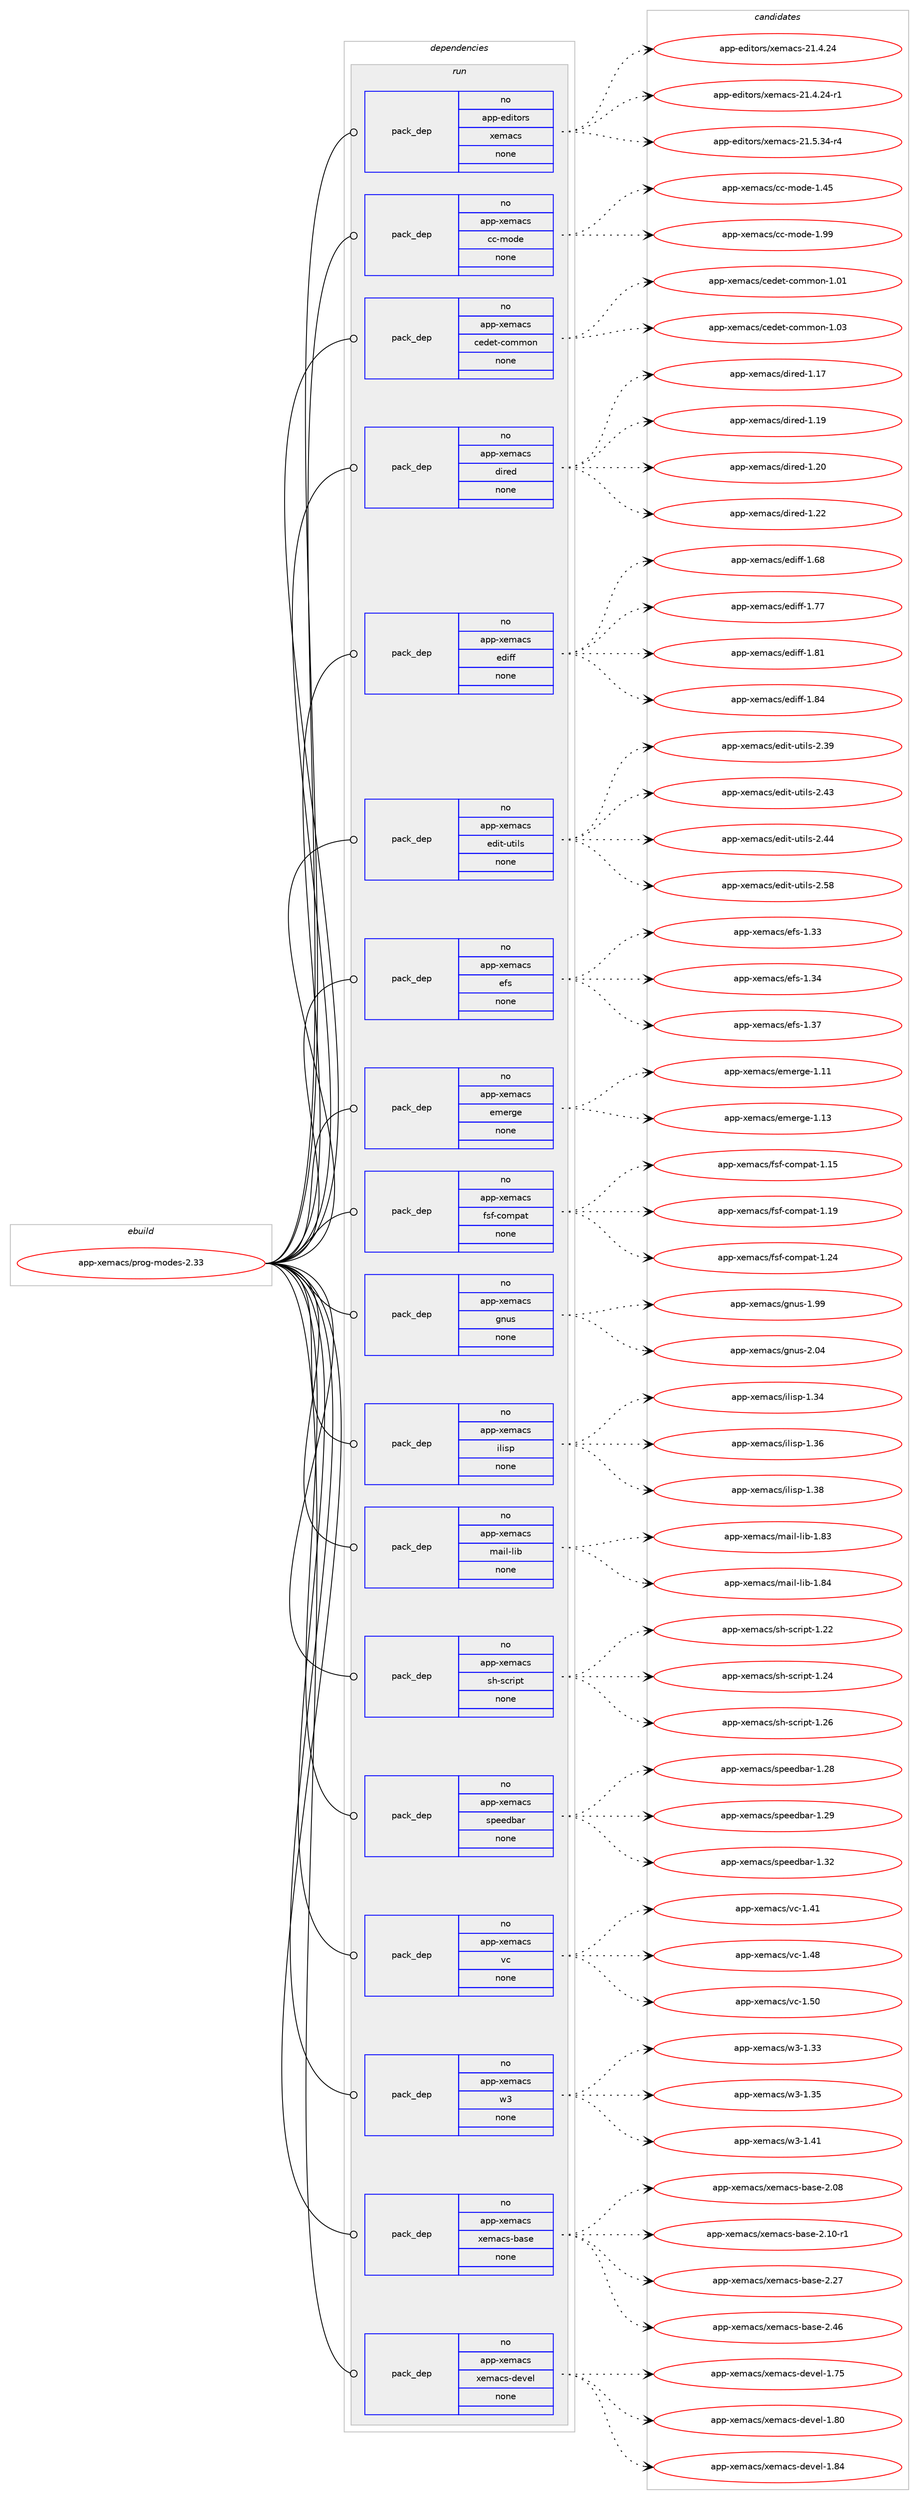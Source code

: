 digraph prolog {

# *************
# Graph options
# *************

newrank=true;
concentrate=true;
compound=true;
graph [rankdir=LR,fontname=Helvetica,fontsize=10,ranksep=1.5];#, ranksep=2.5, nodesep=0.2];
edge  [arrowhead=vee];
node  [fontname=Helvetica,fontsize=10];

# **********
# The ebuild
# **********

subgraph cluster_leftcol {
color=gray;
rank=same;
label=<<i>ebuild</i>>;
id [label="app-xemacs/prog-modes-2.33", color=red, width=4, href="../app-xemacs/prog-modes-2.33.svg"];
}

# ****************
# The dependencies
# ****************

subgraph cluster_midcol {
color=gray;
label=<<i>dependencies</i>>;
subgraph cluster_compile {
fillcolor="#eeeeee";
style=filled;
label=<<i>compile</i>>;
}
subgraph cluster_compileandrun {
fillcolor="#eeeeee";
style=filled;
label=<<i>compile and run</i>>;
}
subgraph cluster_run {
fillcolor="#eeeeee";
style=filled;
label=<<i>run</i>>;
subgraph pack938643 {
dependency1315925 [label=<<TABLE BORDER="0" CELLBORDER="1" CELLSPACING="0" CELLPADDING="4" WIDTH="220"><TR><TD ROWSPAN="6" CELLPADDING="30">pack_dep</TD></TR><TR><TD WIDTH="110">no</TD></TR><TR><TD>app-editors</TD></TR><TR><TD>xemacs</TD></TR><TR><TD>none</TD></TR><TR><TD></TD></TR></TABLE>>, shape=none, color=blue];
}
id:e -> dependency1315925:w [weight=20,style="solid",arrowhead="odot"];
subgraph pack938644 {
dependency1315926 [label=<<TABLE BORDER="0" CELLBORDER="1" CELLSPACING="0" CELLPADDING="4" WIDTH="220"><TR><TD ROWSPAN="6" CELLPADDING="30">pack_dep</TD></TR><TR><TD WIDTH="110">no</TD></TR><TR><TD>app-xemacs</TD></TR><TR><TD>cc-mode</TD></TR><TR><TD>none</TD></TR><TR><TD></TD></TR></TABLE>>, shape=none, color=blue];
}
id:e -> dependency1315926:w [weight=20,style="solid",arrowhead="odot"];
subgraph pack938645 {
dependency1315927 [label=<<TABLE BORDER="0" CELLBORDER="1" CELLSPACING="0" CELLPADDING="4" WIDTH="220"><TR><TD ROWSPAN="6" CELLPADDING="30">pack_dep</TD></TR><TR><TD WIDTH="110">no</TD></TR><TR><TD>app-xemacs</TD></TR><TR><TD>cedet-common</TD></TR><TR><TD>none</TD></TR><TR><TD></TD></TR></TABLE>>, shape=none, color=blue];
}
id:e -> dependency1315927:w [weight=20,style="solid",arrowhead="odot"];
subgraph pack938646 {
dependency1315928 [label=<<TABLE BORDER="0" CELLBORDER="1" CELLSPACING="0" CELLPADDING="4" WIDTH="220"><TR><TD ROWSPAN="6" CELLPADDING="30">pack_dep</TD></TR><TR><TD WIDTH="110">no</TD></TR><TR><TD>app-xemacs</TD></TR><TR><TD>dired</TD></TR><TR><TD>none</TD></TR><TR><TD></TD></TR></TABLE>>, shape=none, color=blue];
}
id:e -> dependency1315928:w [weight=20,style="solid",arrowhead="odot"];
subgraph pack938647 {
dependency1315929 [label=<<TABLE BORDER="0" CELLBORDER="1" CELLSPACING="0" CELLPADDING="4" WIDTH="220"><TR><TD ROWSPAN="6" CELLPADDING="30">pack_dep</TD></TR><TR><TD WIDTH="110">no</TD></TR><TR><TD>app-xemacs</TD></TR><TR><TD>ediff</TD></TR><TR><TD>none</TD></TR><TR><TD></TD></TR></TABLE>>, shape=none, color=blue];
}
id:e -> dependency1315929:w [weight=20,style="solid",arrowhead="odot"];
subgraph pack938648 {
dependency1315930 [label=<<TABLE BORDER="0" CELLBORDER="1" CELLSPACING="0" CELLPADDING="4" WIDTH="220"><TR><TD ROWSPAN="6" CELLPADDING="30">pack_dep</TD></TR><TR><TD WIDTH="110">no</TD></TR><TR><TD>app-xemacs</TD></TR><TR><TD>edit-utils</TD></TR><TR><TD>none</TD></TR><TR><TD></TD></TR></TABLE>>, shape=none, color=blue];
}
id:e -> dependency1315930:w [weight=20,style="solid",arrowhead="odot"];
subgraph pack938649 {
dependency1315931 [label=<<TABLE BORDER="0" CELLBORDER="1" CELLSPACING="0" CELLPADDING="4" WIDTH="220"><TR><TD ROWSPAN="6" CELLPADDING="30">pack_dep</TD></TR><TR><TD WIDTH="110">no</TD></TR><TR><TD>app-xemacs</TD></TR><TR><TD>efs</TD></TR><TR><TD>none</TD></TR><TR><TD></TD></TR></TABLE>>, shape=none, color=blue];
}
id:e -> dependency1315931:w [weight=20,style="solid",arrowhead="odot"];
subgraph pack938650 {
dependency1315932 [label=<<TABLE BORDER="0" CELLBORDER="1" CELLSPACING="0" CELLPADDING="4" WIDTH="220"><TR><TD ROWSPAN="6" CELLPADDING="30">pack_dep</TD></TR><TR><TD WIDTH="110">no</TD></TR><TR><TD>app-xemacs</TD></TR><TR><TD>emerge</TD></TR><TR><TD>none</TD></TR><TR><TD></TD></TR></TABLE>>, shape=none, color=blue];
}
id:e -> dependency1315932:w [weight=20,style="solid",arrowhead="odot"];
subgraph pack938651 {
dependency1315933 [label=<<TABLE BORDER="0" CELLBORDER="1" CELLSPACING="0" CELLPADDING="4" WIDTH="220"><TR><TD ROWSPAN="6" CELLPADDING="30">pack_dep</TD></TR><TR><TD WIDTH="110">no</TD></TR><TR><TD>app-xemacs</TD></TR><TR><TD>fsf-compat</TD></TR><TR><TD>none</TD></TR><TR><TD></TD></TR></TABLE>>, shape=none, color=blue];
}
id:e -> dependency1315933:w [weight=20,style="solid",arrowhead="odot"];
subgraph pack938652 {
dependency1315934 [label=<<TABLE BORDER="0" CELLBORDER="1" CELLSPACING="0" CELLPADDING="4" WIDTH="220"><TR><TD ROWSPAN="6" CELLPADDING="30">pack_dep</TD></TR><TR><TD WIDTH="110">no</TD></TR><TR><TD>app-xemacs</TD></TR><TR><TD>gnus</TD></TR><TR><TD>none</TD></TR><TR><TD></TD></TR></TABLE>>, shape=none, color=blue];
}
id:e -> dependency1315934:w [weight=20,style="solid",arrowhead="odot"];
subgraph pack938653 {
dependency1315935 [label=<<TABLE BORDER="0" CELLBORDER="1" CELLSPACING="0" CELLPADDING="4" WIDTH="220"><TR><TD ROWSPAN="6" CELLPADDING="30">pack_dep</TD></TR><TR><TD WIDTH="110">no</TD></TR><TR><TD>app-xemacs</TD></TR><TR><TD>ilisp</TD></TR><TR><TD>none</TD></TR><TR><TD></TD></TR></TABLE>>, shape=none, color=blue];
}
id:e -> dependency1315935:w [weight=20,style="solid",arrowhead="odot"];
subgraph pack938654 {
dependency1315936 [label=<<TABLE BORDER="0" CELLBORDER="1" CELLSPACING="0" CELLPADDING="4" WIDTH="220"><TR><TD ROWSPAN="6" CELLPADDING="30">pack_dep</TD></TR><TR><TD WIDTH="110">no</TD></TR><TR><TD>app-xemacs</TD></TR><TR><TD>mail-lib</TD></TR><TR><TD>none</TD></TR><TR><TD></TD></TR></TABLE>>, shape=none, color=blue];
}
id:e -> dependency1315936:w [weight=20,style="solid",arrowhead="odot"];
subgraph pack938655 {
dependency1315937 [label=<<TABLE BORDER="0" CELLBORDER="1" CELLSPACING="0" CELLPADDING="4" WIDTH="220"><TR><TD ROWSPAN="6" CELLPADDING="30">pack_dep</TD></TR><TR><TD WIDTH="110">no</TD></TR><TR><TD>app-xemacs</TD></TR><TR><TD>sh-script</TD></TR><TR><TD>none</TD></TR><TR><TD></TD></TR></TABLE>>, shape=none, color=blue];
}
id:e -> dependency1315937:w [weight=20,style="solid",arrowhead="odot"];
subgraph pack938656 {
dependency1315938 [label=<<TABLE BORDER="0" CELLBORDER="1" CELLSPACING="0" CELLPADDING="4" WIDTH="220"><TR><TD ROWSPAN="6" CELLPADDING="30">pack_dep</TD></TR><TR><TD WIDTH="110">no</TD></TR><TR><TD>app-xemacs</TD></TR><TR><TD>speedbar</TD></TR><TR><TD>none</TD></TR><TR><TD></TD></TR></TABLE>>, shape=none, color=blue];
}
id:e -> dependency1315938:w [weight=20,style="solid",arrowhead="odot"];
subgraph pack938657 {
dependency1315939 [label=<<TABLE BORDER="0" CELLBORDER="1" CELLSPACING="0" CELLPADDING="4" WIDTH="220"><TR><TD ROWSPAN="6" CELLPADDING="30">pack_dep</TD></TR><TR><TD WIDTH="110">no</TD></TR><TR><TD>app-xemacs</TD></TR><TR><TD>vc</TD></TR><TR><TD>none</TD></TR><TR><TD></TD></TR></TABLE>>, shape=none, color=blue];
}
id:e -> dependency1315939:w [weight=20,style="solid",arrowhead="odot"];
subgraph pack938658 {
dependency1315940 [label=<<TABLE BORDER="0" CELLBORDER="1" CELLSPACING="0" CELLPADDING="4" WIDTH="220"><TR><TD ROWSPAN="6" CELLPADDING="30">pack_dep</TD></TR><TR><TD WIDTH="110">no</TD></TR><TR><TD>app-xemacs</TD></TR><TR><TD>w3</TD></TR><TR><TD>none</TD></TR><TR><TD></TD></TR></TABLE>>, shape=none, color=blue];
}
id:e -> dependency1315940:w [weight=20,style="solid",arrowhead="odot"];
subgraph pack938659 {
dependency1315941 [label=<<TABLE BORDER="0" CELLBORDER="1" CELLSPACING="0" CELLPADDING="4" WIDTH="220"><TR><TD ROWSPAN="6" CELLPADDING="30">pack_dep</TD></TR><TR><TD WIDTH="110">no</TD></TR><TR><TD>app-xemacs</TD></TR><TR><TD>xemacs-base</TD></TR><TR><TD>none</TD></TR><TR><TD></TD></TR></TABLE>>, shape=none, color=blue];
}
id:e -> dependency1315941:w [weight=20,style="solid",arrowhead="odot"];
subgraph pack938660 {
dependency1315942 [label=<<TABLE BORDER="0" CELLBORDER="1" CELLSPACING="0" CELLPADDING="4" WIDTH="220"><TR><TD ROWSPAN="6" CELLPADDING="30">pack_dep</TD></TR><TR><TD WIDTH="110">no</TD></TR><TR><TD>app-xemacs</TD></TR><TR><TD>xemacs-devel</TD></TR><TR><TD>none</TD></TR><TR><TD></TD></TR></TABLE>>, shape=none, color=blue];
}
id:e -> dependency1315942:w [weight=20,style="solid",arrowhead="odot"];
}
}

# **************
# The candidates
# **************

subgraph cluster_choices {
rank=same;
color=gray;
label=<<i>candidates</i>>;

subgraph choice938643 {
color=black;
nodesep=1;
choice97112112451011001051161111141154712010110997991154550494652465052 [label="app-editors/xemacs-21.4.24", color=red, width=4,href="../app-editors/xemacs-21.4.24.svg"];
choice971121124510110010511611111411547120101109979911545504946524650524511449 [label="app-editors/xemacs-21.4.24-r1", color=red, width=4,href="../app-editors/xemacs-21.4.24-r1.svg"];
choice971121124510110010511611111411547120101109979911545504946534651524511452 [label="app-editors/xemacs-21.5.34-r4", color=red, width=4,href="../app-editors/xemacs-21.5.34-r4.svg"];
dependency1315925:e -> choice97112112451011001051161111141154712010110997991154550494652465052:w [style=dotted,weight="100"];
dependency1315925:e -> choice971121124510110010511611111411547120101109979911545504946524650524511449:w [style=dotted,weight="100"];
dependency1315925:e -> choice971121124510110010511611111411547120101109979911545504946534651524511452:w [style=dotted,weight="100"];
}
subgraph choice938644 {
color=black;
nodesep=1;
choice97112112451201011099799115479999451091111001014549465253 [label="app-xemacs/cc-mode-1.45", color=red, width=4,href="../app-xemacs/cc-mode-1.45.svg"];
choice97112112451201011099799115479999451091111001014549465757 [label="app-xemacs/cc-mode-1.99", color=red, width=4,href="../app-xemacs/cc-mode-1.99.svg"];
dependency1315926:e -> choice97112112451201011099799115479999451091111001014549465253:w [style=dotted,weight="100"];
dependency1315926:e -> choice97112112451201011099799115479999451091111001014549465757:w [style=dotted,weight="100"];
}
subgraph choice938645 {
color=black;
nodesep=1;
choice97112112451201011099799115479910110010111645991111091091111104549464849 [label="app-xemacs/cedet-common-1.01", color=red, width=4,href="../app-xemacs/cedet-common-1.01.svg"];
choice97112112451201011099799115479910110010111645991111091091111104549464851 [label="app-xemacs/cedet-common-1.03", color=red, width=4,href="../app-xemacs/cedet-common-1.03.svg"];
dependency1315927:e -> choice97112112451201011099799115479910110010111645991111091091111104549464849:w [style=dotted,weight="100"];
dependency1315927:e -> choice97112112451201011099799115479910110010111645991111091091111104549464851:w [style=dotted,weight="100"];
}
subgraph choice938646 {
color=black;
nodesep=1;
choice97112112451201011099799115471001051141011004549464955 [label="app-xemacs/dired-1.17", color=red, width=4,href="../app-xemacs/dired-1.17.svg"];
choice97112112451201011099799115471001051141011004549464957 [label="app-xemacs/dired-1.19", color=red, width=4,href="../app-xemacs/dired-1.19.svg"];
choice97112112451201011099799115471001051141011004549465048 [label="app-xemacs/dired-1.20", color=red, width=4,href="../app-xemacs/dired-1.20.svg"];
choice97112112451201011099799115471001051141011004549465050 [label="app-xemacs/dired-1.22", color=red, width=4,href="../app-xemacs/dired-1.22.svg"];
dependency1315928:e -> choice97112112451201011099799115471001051141011004549464955:w [style=dotted,weight="100"];
dependency1315928:e -> choice97112112451201011099799115471001051141011004549464957:w [style=dotted,weight="100"];
dependency1315928:e -> choice97112112451201011099799115471001051141011004549465048:w [style=dotted,weight="100"];
dependency1315928:e -> choice97112112451201011099799115471001051141011004549465050:w [style=dotted,weight="100"];
}
subgraph choice938647 {
color=black;
nodesep=1;
choice97112112451201011099799115471011001051021024549465456 [label="app-xemacs/ediff-1.68", color=red, width=4,href="../app-xemacs/ediff-1.68.svg"];
choice97112112451201011099799115471011001051021024549465555 [label="app-xemacs/ediff-1.77", color=red, width=4,href="../app-xemacs/ediff-1.77.svg"];
choice97112112451201011099799115471011001051021024549465649 [label="app-xemacs/ediff-1.81", color=red, width=4,href="../app-xemacs/ediff-1.81.svg"];
choice97112112451201011099799115471011001051021024549465652 [label="app-xemacs/ediff-1.84", color=red, width=4,href="../app-xemacs/ediff-1.84.svg"];
dependency1315929:e -> choice97112112451201011099799115471011001051021024549465456:w [style=dotted,weight="100"];
dependency1315929:e -> choice97112112451201011099799115471011001051021024549465555:w [style=dotted,weight="100"];
dependency1315929:e -> choice97112112451201011099799115471011001051021024549465649:w [style=dotted,weight="100"];
dependency1315929:e -> choice97112112451201011099799115471011001051021024549465652:w [style=dotted,weight="100"];
}
subgraph choice938648 {
color=black;
nodesep=1;
choice9711211245120101109979911547101100105116451171161051081154550465157 [label="app-xemacs/edit-utils-2.39", color=red, width=4,href="../app-xemacs/edit-utils-2.39.svg"];
choice9711211245120101109979911547101100105116451171161051081154550465251 [label="app-xemacs/edit-utils-2.43", color=red, width=4,href="../app-xemacs/edit-utils-2.43.svg"];
choice9711211245120101109979911547101100105116451171161051081154550465252 [label="app-xemacs/edit-utils-2.44", color=red, width=4,href="../app-xemacs/edit-utils-2.44.svg"];
choice9711211245120101109979911547101100105116451171161051081154550465356 [label="app-xemacs/edit-utils-2.58", color=red, width=4,href="../app-xemacs/edit-utils-2.58.svg"];
dependency1315930:e -> choice9711211245120101109979911547101100105116451171161051081154550465157:w [style=dotted,weight="100"];
dependency1315930:e -> choice9711211245120101109979911547101100105116451171161051081154550465251:w [style=dotted,weight="100"];
dependency1315930:e -> choice9711211245120101109979911547101100105116451171161051081154550465252:w [style=dotted,weight="100"];
dependency1315930:e -> choice9711211245120101109979911547101100105116451171161051081154550465356:w [style=dotted,weight="100"];
}
subgraph choice938649 {
color=black;
nodesep=1;
choice97112112451201011099799115471011021154549465151 [label="app-xemacs/efs-1.33", color=red, width=4,href="../app-xemacs/efs-1.33.svg"];
choice97112112451201011099799115471011021154549465152 [label="app-xemacs/efs-1.34", color=red, width=4,href="../app-xemacs/efs-1.34.svg"];
choice97112112451201011099799115471011021154549465155 [label="app-xemacs/efs-1.37", color=red, width=4,href="../app-xemacs/efs-1.37.svg"];
dependency1315931:e -> choice97112112451201011099799115471011021154549465151:w [style=dotted,weight="100"];
dependency1315931:e -> choice97112112451201011099799115471011021154549465152:w [style=dotted,weight="100"];
dependency1315931:e -> choice97112112451201011099799115471011021154549465155:w [style=dotted,weight="100"];
}
subgraph choice938650 {
color=black;
nodesep=1;
choice97112112451201011099799115471011091011141031014549464949 [label="app-xemacs/emerge-1.11", color=red, width=4,href="../app-xemacs/emerge-1.11.svg"];
choice97112112451201011099799115471011091011141031014549464951 [label="app-xemacs/emerge-1.13", color=red, width=4,href="../app-xemacs/emerge-1.13.svg"];
dependency1315932:e -> choice97112112451201011099799115471011091011141031014549464949:w [style=dotted,weight="100"];
dependency1315932:e -> choice97112112451201011099799115471011091011141031014549464951:w [style=dotted,weight="100"];
}
subgraph choice938651 {
color=black;
nodesep=1;
choice97112112451201011099799115471021151024599111109112971164549464953 [label="app-xemacs/fsf-compat-1.15", color=red, width=4,href="../app-xemacs/fsf-compat-1.15.svg"];
choice97112112451201011099799115471021151024599111109112971164549464957 [label="app-xemacs/fsf-compat-1.19", color=red, width=4,href="../app-xemacs/fsf-compat-1.19.svg"];
choice97112112451201011099799115471021151024599111109112971164549465052 [label="app-xemacs/fsf-compat-1.24", color=red, width=4,href="../app-xemacs/fsf-compat-1.24.svg"];
dependency1315933:e -> choice97112112451201011099799115471021151024599111109112971164549464953:w [style=dotted,weight="100"];
dependency1315933:e -> choice97112112451201011099799115471021151024599111109112971164549464957:w [style=dotted,weight="100"];
dependency1315933:e -> choice97112112451201011099799115471021151024599111109112971164549465052:w [style=dotted,weight="100"];
}
subgraph choice938652 {
color=black;
nodesep=1;
choice97112112451201011099799115471031101171154549465757 [label="app-xemacs/gnus-1.99", color=red, width=4,href="../app-xemacs/gnus-1.99.svg"];
choice97112112451201011099799115471031101171154550464852 [label="app-xemacs/gnus-2.04", color=red, width=4,href="../app-xemacs/gnus-2.04.svg"];
dependency1315934:e -> choice97112112451201011099799115471031101171154549465757:w [style=dotted,weight="100"];
dependency1315934:e -> choice97112112451201011099799115471031101171154550464852:w [style=dotted,weight="100"];
}
subgraph choice938653 {
color=black;
nodesep=1;
choice97112112451201011099799115471051081051151124549465152 [label="app-xemacs/ilisp-1.34", color=red, width=4,href="../app-xemacs/ilisp-1.34.svg"];
choice97112112451201011099799115471051081051151124549465154 [label="app-xemacs/ilisp-1.36", color=red, width=4,href="../app-xemacs/ilisp-1.36.svg"];
choice97112112451201011099799115471051081051151124549465156 [label="app-xemacs/ilisp-1.38", color=red, width=4,href="../app-xemacs/ilisp-1.38.svg"];
dependency1315935:e -> choice97112112451201011099799115471051081051151124549465152:w [style=dotted,weight="100"];
dependency1315935:e -> choice97112112451201011099799115471051081051151124549465154:w [style=dotted,weight="100"];
dependency1315935:e -> choice97112112451201011099799115471051081051151124549465156:w [style=dotted,weight="100"];
}
subgraph choice938654 {
color=black;
nodesep=1;
choice97112112451201011099799115471099710510845108105984549465651 [label="app-xemacs/mail-lib-1.83", color=red, width=4,href="../app-xemacs/mail-lib-1.83.svg"];
choice97112112451201011099799115471099710510845108105984549465652 [label="app-xemacs/mail-lib-1.84", color=red, width=4,href="../app-xemacs/mail-lib-1.84.svg"];
dependency1315936:e -> choice97112112451201011099799115471099710510845108105984549465651:w [style=dotted,weight="100"];
dependency1315936:e -> choice97112112451201011099799115471099710510845108105984549465652:w [style=dotted,weight="100"];
}
subgraph choice938655 {
color=black;
nodesep=1;
choice971121124512010110997991154711510445115991141051121164549465050 [label="app-xemacs/sh-script-1.22", color=red, width=4,href="../app-xemacs/sh-script-1.22.svg"];
choice971121124512010110997991154711510445115991141051121164549465052 [label="app-xemacs/sh-script-1.24", color=red, width=4,href="../app-xemacs/sh-script-1.24.svg"];
choice971121124512010110997991154711510445115991141051121164549465054 [label="app-xemacs/sh-script-1.26", color=red, width=4,href="../app-xemacs/sh-script-1.26.svg"];
dependency1315937:e -> choice971121124512010110997991154711510445115991141051121164549465050:w [style=dotted,weight="100"];
dependency1315937:e -> choice971121124512010110997991154711510445115991141051121164549465052:w [style=dotted,weight="100"];
dependency1315937:e -> choice971121124512010110997991154711510445115991141051121164549465054:w [style=dotted,weight="100"];
}
subgraph choice938656 {
color=black;
nodesep=1;
choice971121124512010110997991154711511210110110098971144549465056 [label="app-xemacs/speedbar-1.28", color=red, width=4,href="../app-xemacs/speedbar-1.28.svg"];
choice971121124512010110997991154711511210110110098971144549465057 [label="app-xemacs/speedbar-1.29", color=red, width=4,href="../app-xemacs/speedbar-1.29.svg"];
choice971121124512010110997991154711511210110110098971144549465150 [label="app-xemacs/speedbar-1.32", color=red, width=4,href="../app-xemacs/speedbar-1.32.svg"];
dependency1315938:e -> choice971121124512010110997991154711511210110110098971144549465056:w [style=dotted,weight="100"];
dependency1315938:e -> choice971121124512010110997991154711511210110110098971144549465057:w [style=dotted,weight="100"];
dependency1315938:e -> choice971121124512010110997991154711511210110110098971144549465150:w [style=dotted,weight="100"];
}
subgraph choice938657 {
color=black;
nodesep=1;
choice9711211245120101109979911547118994549465249 [label="app-xemacs/vc-1.41", color=red, width=4,href="../app-xemacs/vc-1.41.svg"];
choice9711211245120101109979911547118994549465256 [label="app-xemacs/vc-1.48", color=red, width=4,href="../app-xemacs/vc-1.48.svg"];
choice9711211245120101109979911547118994549465348 [label="app-xemacs/vc-1.50", color=red, width=4,href="../app-xemacs/vc-1.50.svg"];
dependency1315939:e -> choice9711211245120101109979911547118994549465249:w [style=dotted,weight="100"];
dependency1315939:e -> choice9711211245120101109979911547118994549465256:w [style=dotted,weight="100"];
dependency1315939:e -> choice9711211245120101109979911547118994549465348:w [style=dotted,weight="100"];
}
subgraph choice938658 {
color=black;
nodesep=1;
choice9711211245120101109979911547119514549465151 [label="app-xemacs/w3-1.33", color=red, width=4,href="../app-xemacs/w3-1.33.svg"];
choice9711211245120101109979911547119514549465153 [label="app-xemacs/w3-1.35", color=red, width=4,href="../app-xemacs/w3-1.35.svg"];
choice9711211245120101109979911547119514549465249 [label="app-xemacs/w3-1.41", color=red, width=4,href="../app-xemacs/w3-1.41.svg"];
dependency1315940:e -> choice9711211245120101109979911547119514549465151:w [style=dotted,weight="100"];
dependency1315940:e -> choice9711211245120101109979911547119514549465153:w [style=dotted,weight="100"];
dependency1315940:e -> choice9711211245120101109979911547119514549465249:w [style=dotted,weight="100"];
}
subgraph choice938659 {
color=black;
nodesep=1;
choice971121124512010110997991154712010110997991154598971151014550464856 [label="app-xemacs/xemacs-base-2.08", color=red, width=4,href="../app-xemacs/xemacs-base-2.08.svg"];
choice9711211245120101109979911547120101109979911545989711510145504649484511449 [label="app-xemacs/xemacs-base-2.10-r1", color=red, width=4,href="../app-xemacs/xemacs-base-2.10-r1.svg"];
choice971121124512010110997991154712010110997991154598971151014550465055 [label="app-xemacs/xemacs-base-2.27", color=red, width=4,href="../app-xemacs/xemacs-base-2.27.svg"];
choice971121124512010110997991154712010110997991154598971151014550465254 [label="app-xemacs/xemacs-base-2.46", color=red, width=4,href="../app-xemacs/xemacs-base-2.46.svg"];
dependency1315941:e -> choice971121124512010110997991154712010110997991154598971151014550464856:w [style=dotted,weight="100"];
dependency1315941:e -> choice9711211245120101109979911547120101109979911545989711510145504649484511449:w [style=dotted,weight="100"];
dependency1315941:e -> choice971121124512010110997991154712010110997991154598971151014550465055:w [style=dotted,weight="100"];
dependency1315941:e -> choice971121124512010110997991154712010110997991154598971151014550465254:w [style=dotted,weight="100"];
}
subgraph choice938660 {
color=black;
nodesep=1;
choice97112112451201011099799115471201011099799115451001011181011084549465553 [label="app-xemacs/xemacs-devel-1.75", color=red, width=4,href="../app-xemacs/xemacs-devel-1.75.svg"];
choice97112112451201011099799115471201011099799115451001011181011084549465648 [label="app-xemacs/xemacs-devel-1.80", color=red, width=4,href="../app-xemacs/xemacs-devel-1.80.svg"];
choice97112112451201011099799115471201011099799115451001011181011084549465652 [label="app-xemacs/xemacs-devel-1.84", color=red, width=4,href="../app-xemacs/xemacs-devel-1.84.svg"];
dependency1315942:e -> choice97112112451201011099799115471201011099799115451001011181011084549465553:w [style=dotted,weight="100"];
dependency1315942:e -> choice97112112451201011099799115471201011099799115451001011181011084549465648:w [style=dotted,weight="100"];
dependency1315942:e -> choice97112112451201011099799115471201011099799115451001011181011084549465652:w [style=dotted,weight="100"];
}
}

}
